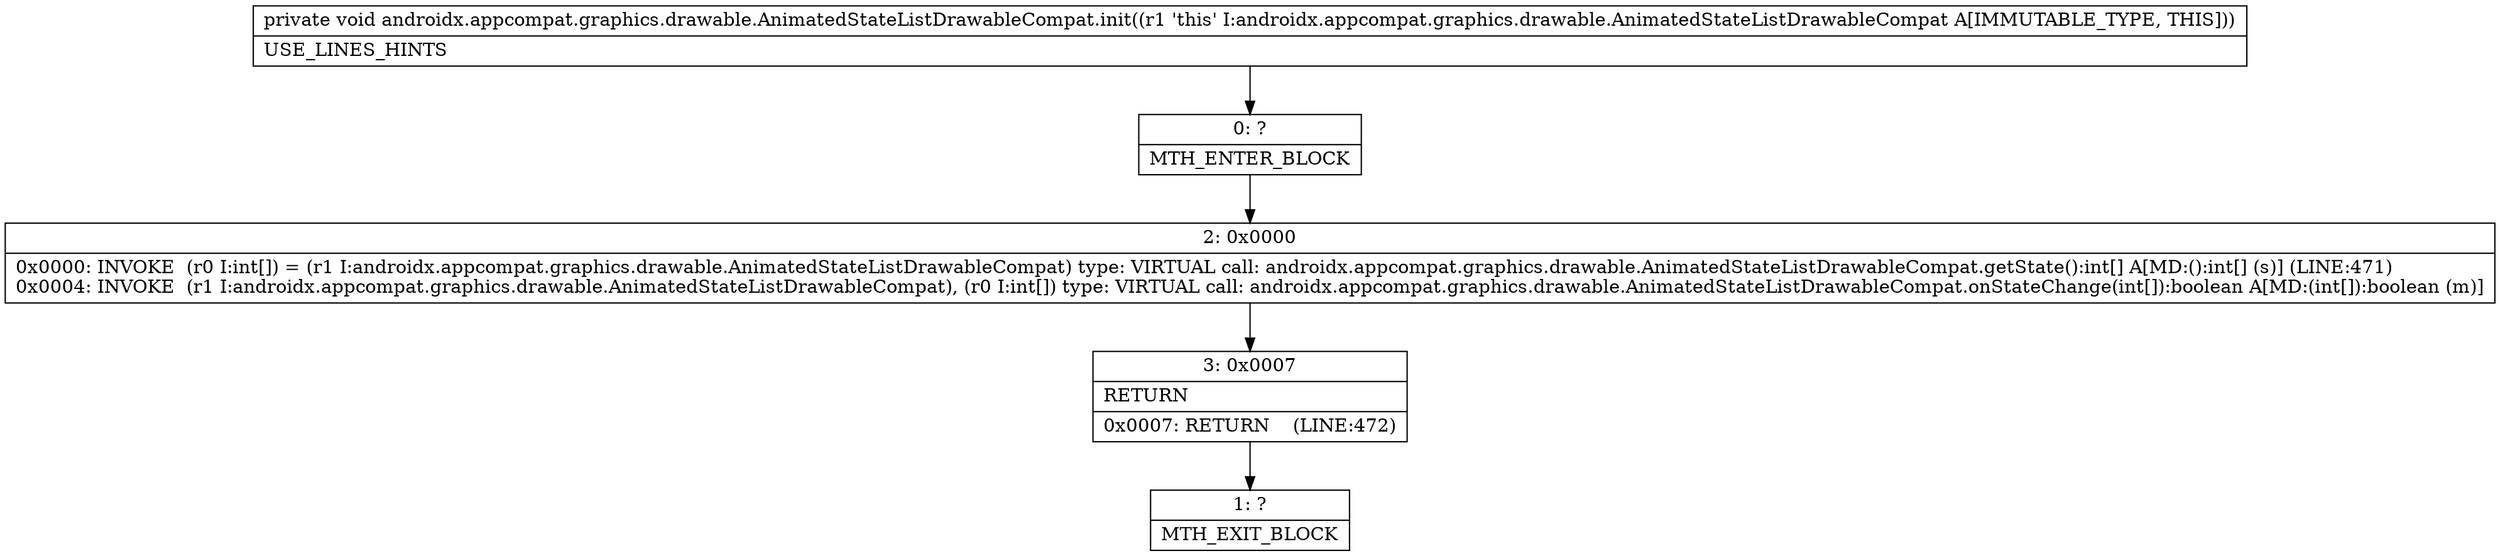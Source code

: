 digraph "CFG forandroidx.appcompat.graphics.drawable.AnimatedStateListDrawableCompat.init()V" {
Node_0 [shape=record,label="{0\:\ ?|MTH_ENTER_BLOCK\l}"];
Node_2 [shape=record,label="{2\:\ 0x0000|0x0000: INVOKE  (r0 I:int[]) = (r1 I:androidx.appcompat.graphics.drawable.AnimatedStateListDrawableCompat) type: VIRTUAL call: androidx.appcompat.graphics.drawable.AnimatedStateListDrawableCompat.getState():int[] A[MD:():int[] (s)] (LINE:471)\l0x0004: INVOKE  (r1 I:androidx.appcompat.graphics.drawable.AnimatedStateListDrawableCompat), (r0 I:int[]) type: VIRTUAL call: androidx.appcompat.graphics.drawable.AnimatedStateListDrawableCompat.onStateChange(int[]):boolean A[MD:(int[]):boolean (m)]\l}"];
Node_3 [shape=record,label="{3\:\ 0x0007|RETURN\l|0x0007: RETURN    (LINE:472)\l}"];
Node_1 [shape=record,label="{1\:\ ?|MTH_EXIT_BLOCK\l}"];
MethodNode[shape=record,label="{private void androidx.appcompat.graphics.drawable.AnimatedStateListDrawableCompat.init((r1 'this' I:androidx.appcompat.graphics.drawable.AnimatedStateListDrawableCompat A[IMMUTABLE_TYPE, THIS]))  | USE_LINES_HINTS\l}"];
MethodNode -> Node_0;Node_0 -> Node_2;
Node_2 -> Node_3;
Node_3 -> Node_1;
}

